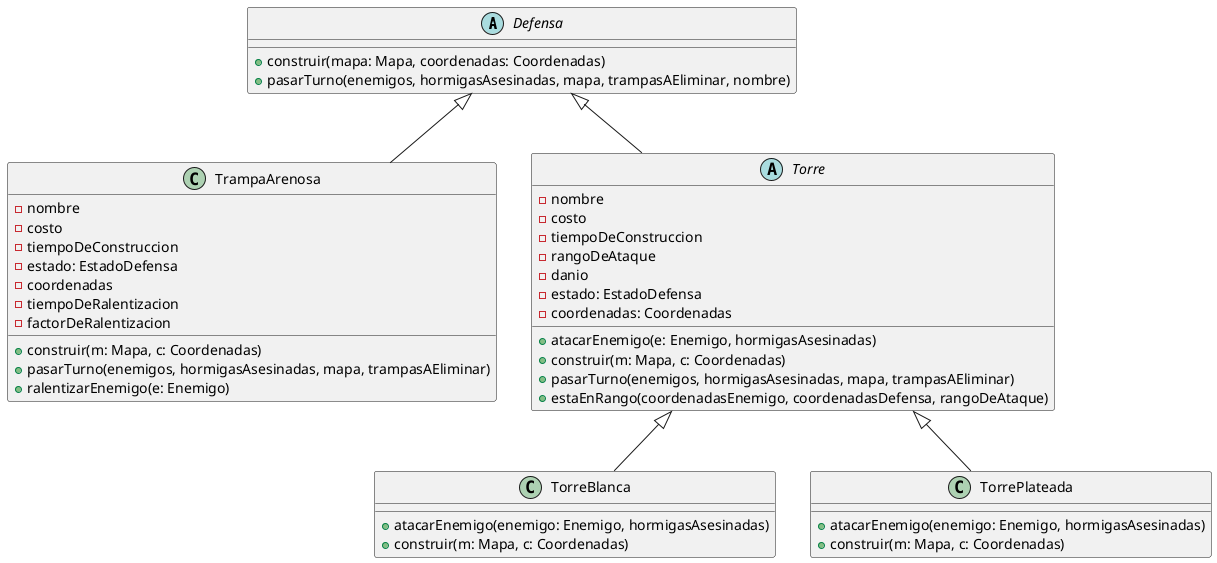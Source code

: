 @startuml
'https://plantuml.com/class-diagram

abstract Defensa {
+ construir(mapa: Mapa, coordenadas: Coordenadas)
+ pasarTurno(enemigos, hormigasAsesinadas, mapa, trampasAEliminar, nombre)
}

class TrampaArenosa {
- nombre
- costo
- tiempoDeConstruccion
- estado: EstadoDefensa
- coordenadas
- tiempoDeRalentizacion
- factorDeRalentizacion
+ construir(m: Mapa, c: Coordenadas)
+ pasarTurno(enemigos, hormigasAsesinadas, mapa, trampasAEliminar)
+ ralentizarEnemigo(e: Enemigo)
}

abstract Torre {
- nombre
- costo
- tiempoDeConstruccion
- rangoDeAtaque
- danio
- estado: EstadoDefensa
- coordenadas: Coordenadas
+ atacarEnemigo(e: Enemigo, hormigasAsesinadas)
+ construir(m: Mapa, c: Coordenadas)
+ pasarTurno(enemigos, hormigasAsesinadas, mapa, trampasAEliminar)
+ estaEnRango(coordenadasEnemigo, coordenadasDefensa, rangoDeAtaque)
}

class TorreBlanca {
+ atacarEnemigo(enemigo: Enemigo, hormigasAsesinadas)
+ construir(m: Mapa, c: Coordenadas)
}

class TorrePlateada {
+ atacarEnemigo(enemigo: Enemigo, hormigasAsesinadas)
+ construir(m: Mapa, c: Coordenadas)
}

Defensa <|-- TrampaArenosa
Defensa <|-- Torre
Torre <|-- TorreBlanca
Torre <|-- TorrePlateada

@enduml